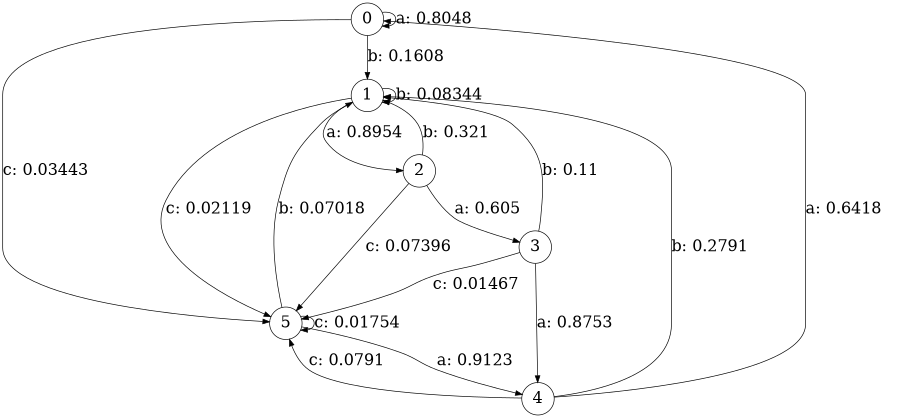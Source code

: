 digraph "d1-500nw-t0-cen-SML" {
size = "6,8.5";
ratio = "fill";
node [shape = circle];
node [fontsize = 24];
edge [fontsize = 24];
0 -> 0 [label = "a: 0.8048   "];
0 -> 1 [label = "b: 0.1608   "];
0 -> 5 [label = "c: 0.03443  "];
1 -> 2 [label = "a: 0.8954   "];
1 -> 1 [label = "b: 0.08344  "];
1 -> 5 [label = "c: 0.02119  "];
2 -> 3 [label = "a: 0.605    "];
2 -> 1 [label = "b: 0.321    "];
2 -> 5 [label = "c: 0.07396  "];
3 -> 4 [label = "a: 0.8753   "];
3 -> 1 [label = "b: 0.11     "];
3 -> 5 [label = "c: 0.01467  "];
4 -> 0 [label = "a: 0.6418   "];
4 -> 1 [label = "b: 0.2791   "];
4 -> 5 [label = "c: 0.0791   "];
5 -> 4 [label = "a: 0.9123   "];
5 -> 1 [label = "b: 0.07018  "];
5 -> 5 [label = "c: 0.01754  "];
}